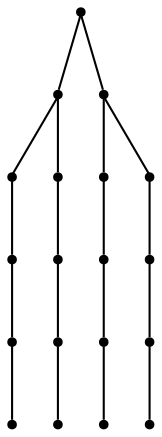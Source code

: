graph {
  node [shape=point,comment="{\"directed\":false,\"doi\":\"10.1007/978-3-319-73915-1_18\",\"figure\":\"4 (2)\"}"]

  v0 [pos="1134.2546807639167,2247.3603564175364"]
  v1 [pos="1099.9199874510982,2247.3603564175364"]
  v2 [pos="1065.5791737530765,2247.3603564175364"]
  v3 [pos="1031.2434471284707,2247.3603564175364"]
  v4 [pos="996.9077840922826,2247.3603564175364"]
  v5 [pos="962.5710877443066,2247.3603564175364"]
  v6 [pos="928.2311642841327,2247.3603564175364"]
  v7 [pos="893.8955012479445,2247.3603564175364"]
  v8 [pos="859.5588048999685,2247.3603564175364"]
  v9 [pos="825.2221085519927,2247.3603564175364"]
  v10 [pos="790.8843153038116,2247.3603564175364"]
  v11 [pos="756.5465856440483,2247.3603564175364"]
  v12 [pos="710.7673601936922,2247.361437407389"]
  v13 [pos="653.5374027350729,2247.361437407389"]
  v14 [pos="596.3075247619759,2247.361437407389"]
  v15 [pos="539.0816846534025,2247.361437407389"]
  v16 [pos="493.2963070236342,2247.3603564175364"]
  v17 [pos="458.9595629843451,2247.3603564175364"]
  v18 [pos="413.1783265502794,2247.361437407389"]

  v4 -- v3 [id="-5",pos="996.9077840922826,2247.3603564175364 996.9088174040701,2270.252224172474 1008.3523162298201,2270.252224172474 1031.2434471284707,2247.3603564175364"]
  v5 -- v2 [id="-6",pos="962.5710877443066,2247.3603564175364 974.0176229170017,2281.6957099258657 1019.7999483027206,2293.143265288113 1065.5791737530765,2247.3603564175364"]
  v6 -- v1 [id="-7",pos="928.2311642841327,2247.3603564175364 962.570054432519,2304.5864966909508 1031.2434471284707,2304.5864966909508 1099.9199874510982,2247.3603564175364"]
  v7 -- v0 [id="-8",pos="893.8955012479445,2247.3603564175364 915.791743660398,2321.6099248874502 1078.188423143378,2319.1844380090893 1134.2546807639167,2247.3603564175364"]
  v8 -- v5 [id="-9",pos="859.5588048999685,2247.3603564175364 882.4489024868316,2213.0230952800566 916.7877290468002,2213.0230952800566 962.5710877443066,2247.3603564175364"]
  v9 -- v7 [id="-10",pos="825.2221085519927,2247.3603564175364 825.8357526798819,2211.3352250069015 859.5577715881809,2224.470650642304 893.8955012479445,2247.3603564175364"]
  v10 -- v6 [id="-11",pos="790.8843153038116,2247.3603564175364 802.3278141295617,2213.0230952800566 882.4489024868316,2201.579609526665 928.2311642841327,2247.3603564175364"]
  v11 -- v4 [id="-12",pos="756.5465856440483,2247.3603564175364 779.4408164780615,2201.579609526665 928.2311642841327,2190.1363781238274 996.9077840922826,2247.3603564175364"]
  v12 -- v11 [id="-13",pos="710.7673601936922,2247.361437407389 722.2108590194423,2281.6957099258657 733.6543578451924,2270.252224172474 756.5465856440483,2247.3603564175364"]
  v13 -- v9 [id="-14",pos="653.5374027350729,2247.361437407389 653.8250131483205,2292.138834952265 770.1518840091695,2297.2688312661976 825.2221085519927,2247.3603564175364"]
  v14 -- v8 [id="-15",pos="596.3075247619759,2247.361437407389 640.0894698066495,2327.4816074154455 790.8843788922293,2304.5864966909508 859.5588048999685,2247.3603564175364"]
  v15 -- v10 [id="-16",pos="539.0816846534025,2247.361437407389 558.584761068691,2322.384931024024 731.9582639799362,2318.546781171416 790.8843153038116,2247.3603564175364"]
  v16 -- v15 [id="-17",pos="493.2963070236342,2247.3603564175364 493.2994228561014,2215.319117726676 513.8985410330398,2224.470650642304 539.0816846534025,2247.361437407389"]
  v16 -- v14 [id="-18",pos="493.2963070236342,2247.3603564175364 493.2994228561014,2201.579609526665 561.9728791404707,2201.579609526665 596.3075247619759,2247.361437407389"]
  v17 -- v13 [id="-19",pos="458.9595629843451,2247.3603564175364 458.9606280903415,2178.68882276158 607.7552045261896,2190.1363781238274 653.5374027350729,2247.361437407389"]
  v17 -- v12 [id="-20",pos="458.9595629843451,2247.3603564175364 458.9606280903415,2155.7937120370852 642.0897706621724,2167.2412673993326 710.7673601936922,2247.361437407389"]
  v18 -- v16 [id="-21",pos="413.1783265502794,2247.361437407389 436.06946539748213,2316.034052053198 470.4041269160916,2270.252224172474 493.2963070236342,2247.3603564175364"]
  v18 -- v17 [id="-22",pos="413.1783265502794,2247.361437407389 426.3679394803572,2288.730028833998 436.06946539748213,2270.252224172474 458.9595629843451,2247.3603564175364"]
}